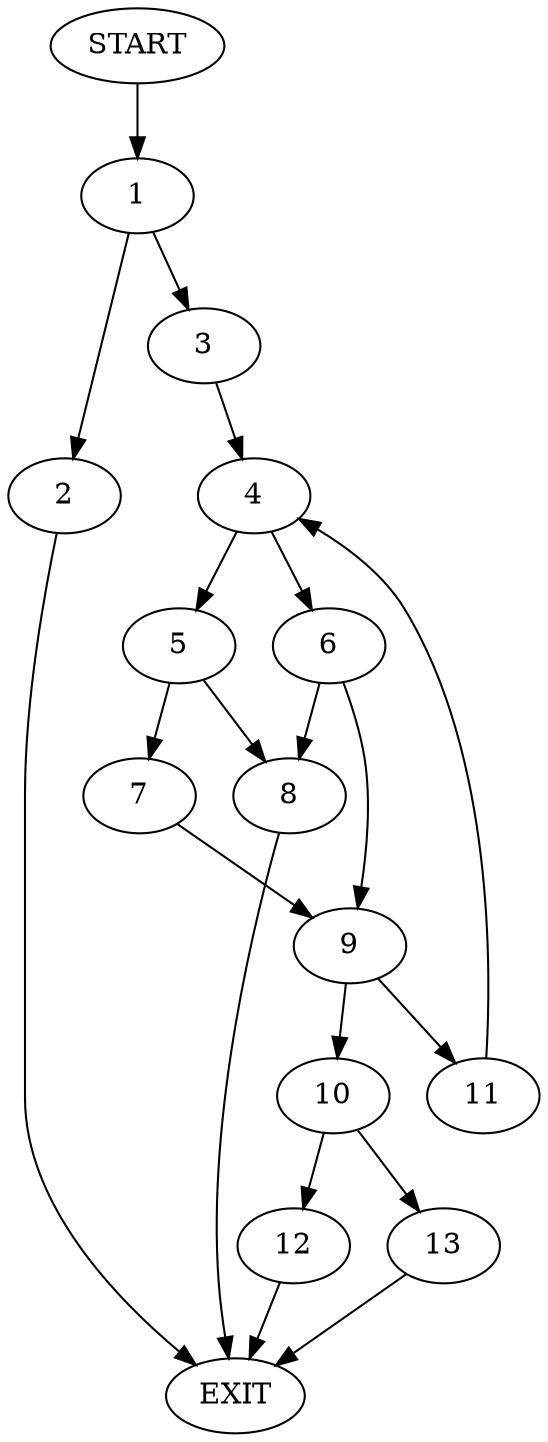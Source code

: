 digraph {
0 [label="START"]
14 [label="EXIT"]
0 -> 1
1 -> 2
1 -> 3
3 -> 4
2 -> 14
4 -> 5
4 -> 6
5 -> 7
5 -> 8
6 -> 9
6 -> 8
8 -> 14
7 -> 9
9 -> 10
9 -> 11
11 -> 4
10 -> 12
10 -> 13
13 -> 14
12 -> 14
}
